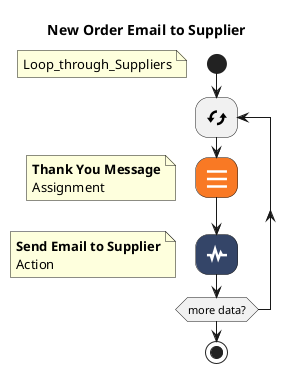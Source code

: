 ' THIS IS A TEMPORARY FILE
@startuml New Order Email to Supplier
start
title New Order Email to Supplier
floating note left: Loop_through_Suppliers
 repeat :<size:30><&loop-circular></size>;
#F97924:<color:white><size:30><&menu></size>;
floating note left
**Thank You Message**
Assignment
end note
#344568:<color:white><size:30><&pulse></size>;
floating note left
**Send Email to Supplier**
Action
end note
repeat while (more data?)
stop
@enduml